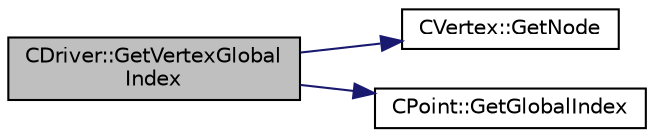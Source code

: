digraph "CDriver::GetVertexGlobalIndex"
{
  edge [fontname="Helvetica",fontsize="10",labelfontname="Helvetica",labelfontsize="10"];
  node [fontname="Helvetica",fontsize="10",shape=record];
  rankdir="LR";
  Node1554 [label="CDriver::GetVertexGlobal\lIndex",height=0.2,width=0.4,color="black", fillcolor="grey75", style="filled", fontcolor="black"];
  Node1554 -> Node1555 [color="midnightblue",fontsize="10",style="solid",fontname="Helvetica"];
  Node1555 [label="CVertex::GetNode",height=0.2,width=0.4,color="black", fillcolor="white", style="filled",URL="$class_c_vertex.html#a95c513bf927464157ed96b6c79779a1f",tooltip="Get the node of the vertex. "];
  Node1554 -> Node1556 [color="midnightblue",fontsize="10",style="solid",fontname="Helvetica"];
  Node1556 [label="CPoint::GetGlobalIndex",height=0.2,width=0.4,color="black", fillcolor="white", style="filled",URL="$class_c_point.html#ab546170a5a03ef210a75fc5531910050",tooltip="Get the global index in a parallel computation. "];
}
